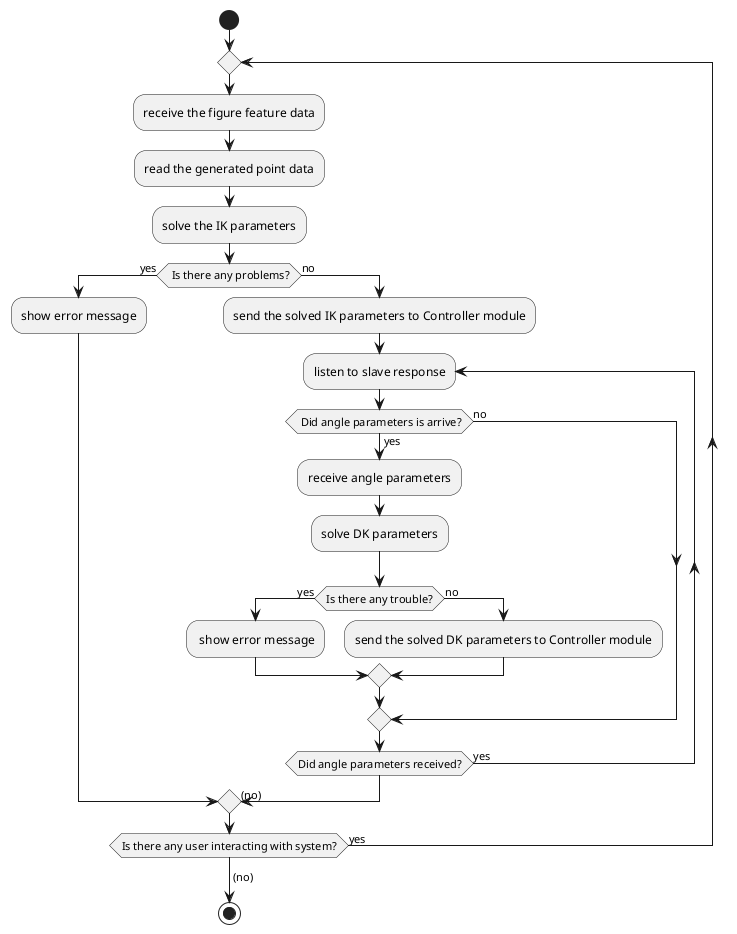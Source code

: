 @startuml
start
repeat
    :receive the figure feature data;
    :read the generated point data;
    :solve the IK parameters;
if ( Is there any problems?) then (yes)
    :show error message;
else (no)
    :send the solved IK parameters to Controller module;
repeat :listen to slave response;
    if( Did angle parameters is arrive?) then (yes)
        :receive angle parameters;
        :solve DK parameters;
        if (Is there any trouble?) then (yes)
            : show error message;
        else(no)
            :send the solved DK parameters to Controller module;
        endif
    else (no)
    endif
repeat while (Did angle parameters received?) is (yes)
    ->(no);    
endif
repeat while (Is there any user interacting with system?) is (yes)
->(no);
stop
@enduml